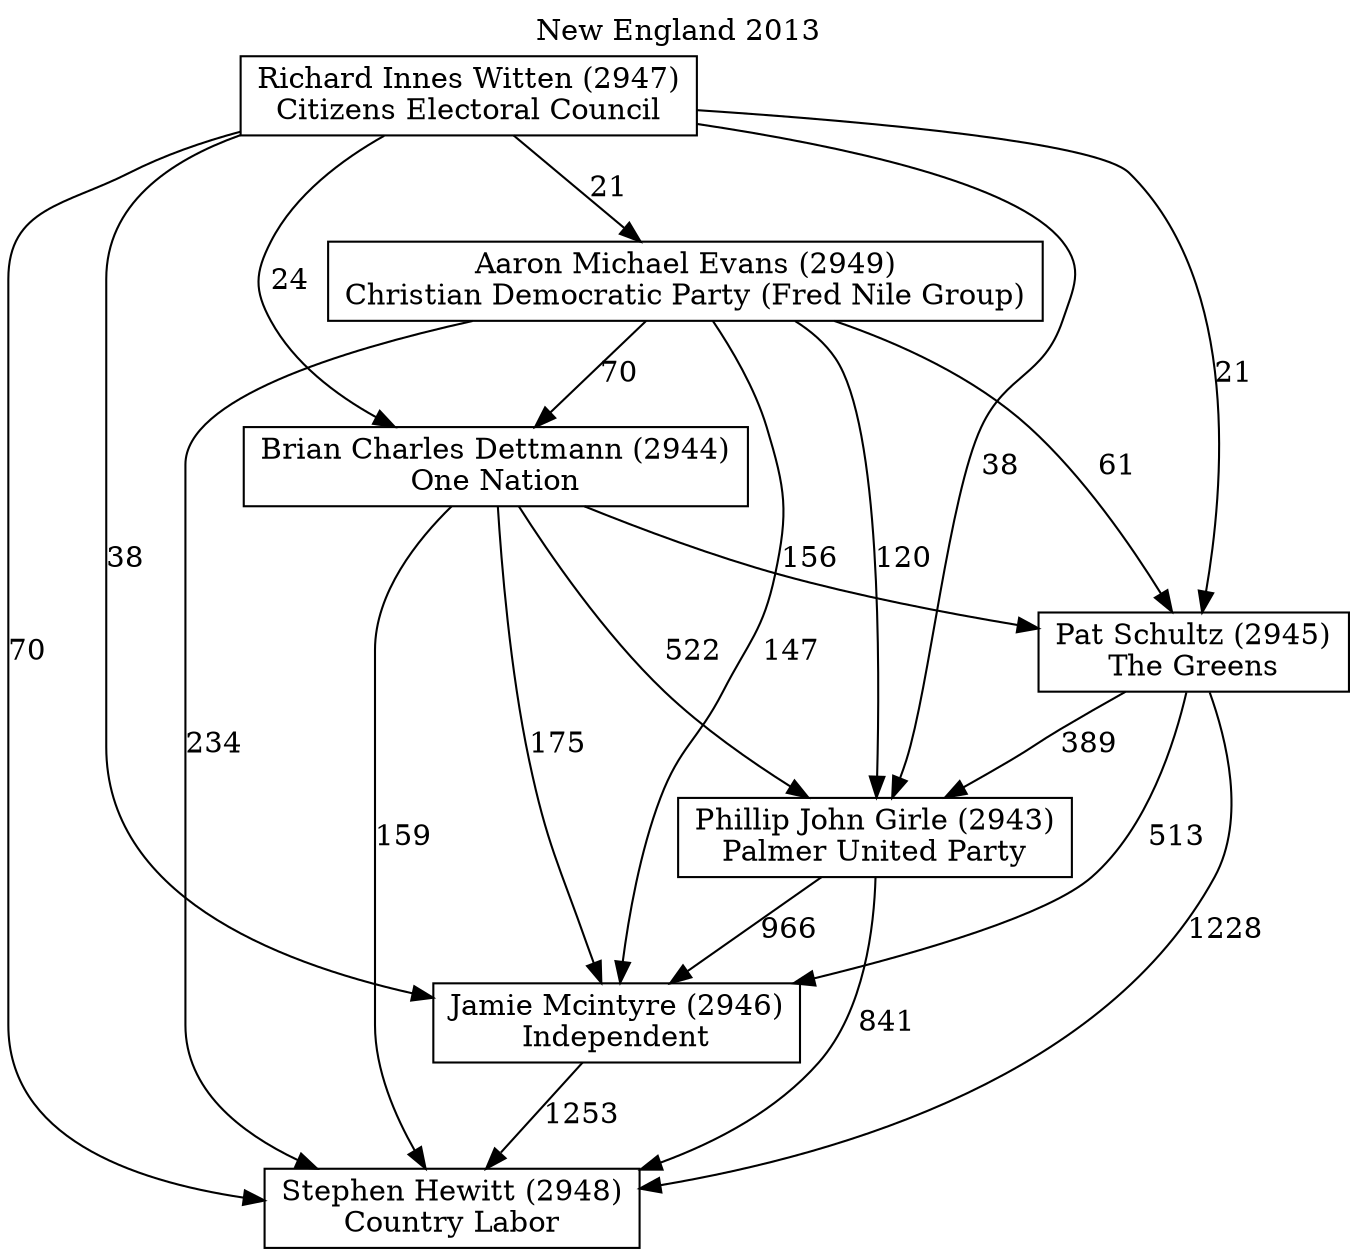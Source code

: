 // House preference flow
digraph "Stephen Hewitt (2948)_New England_2013" {
	graph [label="New England 2013" labelloc=t mclimit=10]
	node [shape=box]
	"Stephen Hewitt (2948)" [label="Stephen Hewitt (2948)
Country Labor"]
	"Jamie Mcintyre (2946)" [label="Jamie Mcintyre (2946)
Independent"]
	"Phillip John Girle (2943)" [label="Phillip John Girle (2943)
Palmer United Party"]
	"Pat Schultz (2945)" [label="Pat Schultz (2945)
The Greens"]
	"Brian Charles Dettmann (2944)" [label="Brian Charles Dettmann (2944)
One Nation"]
	"Aaron Michael Evans (2949)" [label="Aaron Michael Evans (2949)
Christian Democratic Party (Fred Nile Group)"]
	"Richard Innes Witten (2947)" [label="Richard Innes Witten (2947)
Citizens Electoral Council"]
	"Jamie Mcintyre (2946)" -> "Stephen Hewitt (2948)" [label=1253]
	"Phillip John Girle (2943)" -> "Jamie Mcintyre (2946)" [label=966]
	"Pat Schultz (2945)" -> "Phillip John Girle (2943)" [label=389]
	"Brian Charles Dettmann (2944)" -> "Pat Schultz (2945)" [label=156]
	"Aaron Michael Evans (2949)" -> "Brian Charles Dettmann (2944)" [label=70]
	"Richard Innes Witten (2947)" -> "Aaron Michael Evans (2949)" [label=21]
	"Phillip John Girle (2943)" -> "Stephen Hewitt (2948)" [label=841]
	"Pat Schultz (2945)" -> "Stephen Hewitt (2948)" [label=1228]
	"Brian Charles Dettmann (2944)" -> "Stephen Hewitt (2948)" [label=159]
	"Aaron Michael Evans (2949)" -> "Stephen Hewitt (2948)" [label=234]
	"Richard Innes Witten (2947)" -> "Stephen Hewitt (2948)" [label=70]
	"Richard Innes Witten (2947)" -> "Brian Charles Dettmann (2944)" [label=24]
	"Aaron Michael Evans (2949)" -> "Pat Schultz (2945)" [label=61]
	"Richard Innes Witten (2947)" -> "Pat Schultz (2945)" [label=21]
	"Brian Charles Dettmann (2944)" -> "Phillip John Girle (2943)" [label=522]
	"Aaron Michael Evans (2949)" -> "Phillip John Girle (2943)" [label=120]
	"Richard Innes Witten (2947)" -> "Phillip John Girle (2943)" [label=38]
	"Pat Schultz (2945)" -> "Jamie Mcintyre (2946)" [label=513]
	"Brian Charles Dettmann (2944)" -> "Jamie Mcintyre (2946)" [label=175]
	"Aaron Michael Evans (2949)" -> "Jamie Mcintyre (2946)" [label=147]
	"Richard Innes Witten (2947)" -> "Jamie Mcintyre (2946)" [label=38]
}
